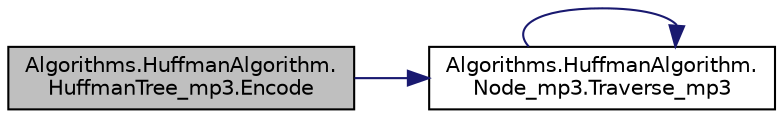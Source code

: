 digraph "Algorithms.HuffmanAlgorithm.HuffmanTree_mp3.Encode"
{
 // INTERACTIVE_SVG=YES
 // LATEX_PDF_SIZE
  edge [fontname="Helvetica",fontsize="10",labelfontname="Helvetica",labelfontsize="10"];
  node [fontname="Helvetica",fontsize="10",shape=record];
  rankdir="LR";
  Node1 [label="Algorithms.HuffmanAlgorithm.\lHuffmanTree_mp3.Encode",height=0.2,width=0.4,color="black", fillcolor="grey75", style="filled", fontcolor="black",tooltip=" "];
  Node1 -> Node2 [color="midnightblue",fontsize="10",style="solid",fontname="Helvetica"];
  Node2 [label="Algorithms.HuffmanAlgorithm.\lNode_mp3.Traverse_mp3",height=0.2,width=0.4,color="black", fillcolor="white", style="filled",URL="$d1/d6f/a00063.html#adbd96c6ac290d8e8dcd5290cfac8acb5",tooltip=" "];
  Node2 -> Node2 [color="midnightblue",fontsize="10",style="solid",fontname="Helvetica"];
}
